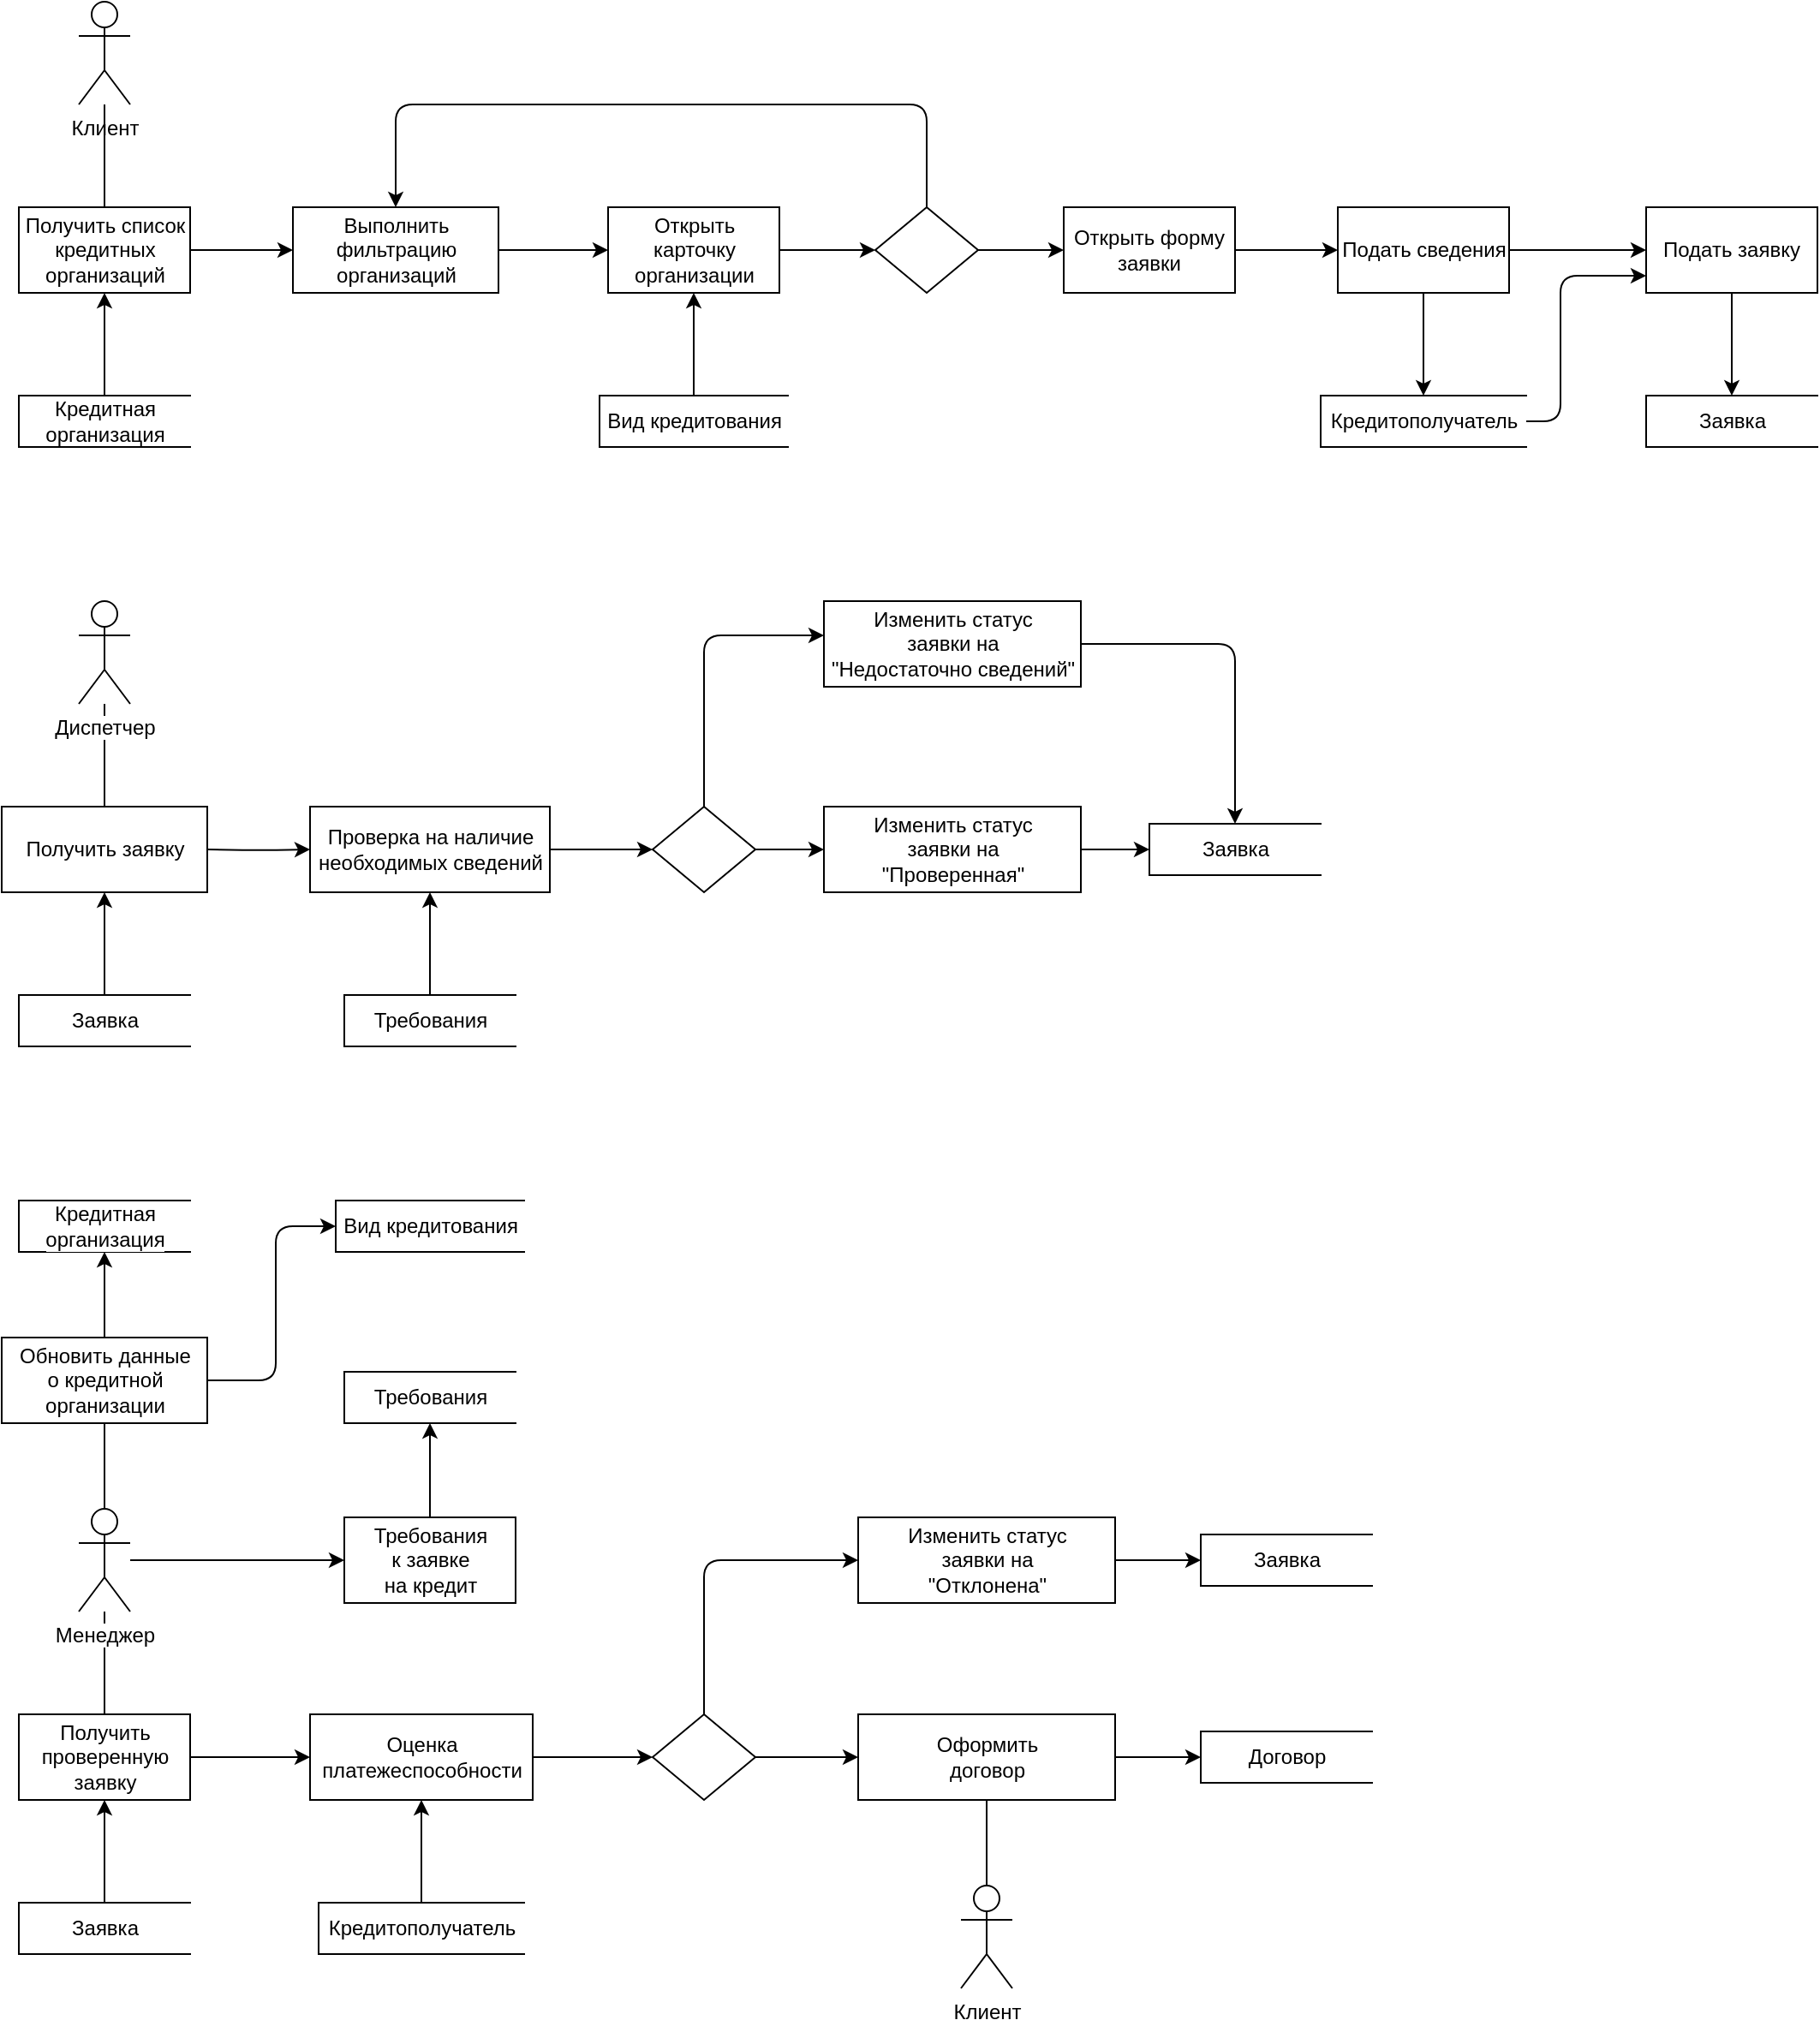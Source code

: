 <mxfile version="15.6.8" type="github">
  <diagram id="7jCEV3gtXmofWcO8c_bA" name="Page-1">
    <mxGraphModel dx="1038" dy="556" grid="1" gridSize="10" guides="1" tooltips="1" connect="1" arrows="1" fold="1" page="1" pageScale="1" pageWidth="1169" pageHeight="827" math="0" shadow="0">
      <root>
        <mxCell id="0" />
        <mxCell id="1" parent="0" />
        <mxCell id="MzWkRPOBSA-DR4fBtqHt-5" style="edgeStyle=orthogonalEdgeStyle;rounded=0;orthogonalLoop=1;jettySize=auto;html=1;endArrow=none;endFill=0;" parent="1" source="MzWkRPOBSA-DR4fBtqHt-1" target="MzWkRPOBSA-DR4fBtqHt-2" edge="1">
          <mxGeometry relative="1" as="geometry" />
        </mxCell>
        <mxCell id="MzWkRPOBSA-DR4fBtqHt-1" value="Клиент" style="shape=umlActor;verticalLabelPosition=bottom;verticalAlign=top;html=1;outlineConnect=0;" parent="1" vertex="1">
          <mxGeometry x="105" y="40" width="30" height="60" as="geometry" />
        </mxCell>
        <mxCell id="MzWkRPOBSA-DR4fBtqHt-8" style="edgeStyle=orthogonalEdgeStyle;rounded=1;orthogonalLoop=1;jettySize=auto;html=1;endArrow=classic;endFill=1;" parent="1" source="MzWkRPOBSA-DR4fBtqHt-2" target="MzWkRPOBSA-DR4fBtqHt-7" edge="1">
          <mxGeometry relative="1" as="geometry" />
        </mxCell>
        <mxCell id="MzWkRPOBSA-DR4fBtqHt-2" value="Получить список&lt;br&gt;кредитных&lt;br&gt;организаций" style="html=1;dashed=0;whitespace=wrap;" parent="1" vertex="1">
          <mxGeometry x="70" y="160" width="100" height="50" as="geometry" />
        </mxCell>
        <mxCell id="MzWkRPOBSA-DR4fBtqHt-6" style="edgeStyle=orthogonalEdgeStyle;rounded=1;orthogonalLoop=1;jettySize=auto;html=1;endArrow=classic;endFill=1;strokeColor=default;labelBackgroundColor=default;fontColor=default;" parent="1" source="MzWkRPOBSA-DR4fBtqHt-3" target="MzWkRPOBSA-DR4fBtqHt-2" edge="1">
          <mxGeometry relative="1" as="geometry" />
        </mxCell>
        <mxCell id="MzWkRPOBSA-DR4fBtqHt-3" value="Кредитная&lt;br&gt;организация" style="html=1;dashed=0;whitespace=wrap;shape=partialRectangle;right=0;" parent="1" vertex="1">
          <mxGeometry x="70" y="270" width="100" height="30" as="geometry" />
        </mxCell>
        <mxCell id="MzWkRPOBSA-DR4fBtqHt-10" style="edgeStyle=orthogonalEdgeStyle;rounded=1;orthogonalLoop=1;jettySize=auto;html=1;endArrow=classic;endFill=1;" parent="1" source="MzWkRPOBSA-DR4fBtqHt-7" target="MzWkRPOBSA-DR4fBtqHt-9" edge="1">
          <mxGeometry relative="1" as="geometry" />
        </mxCell>
        <mxCell id="MzWkRPOBSA-DR4fBtqHt-7" value="Выполнить&lt;br&gt;фильтрацию&lt;br&gt;организаций" style="html=1;dashed=0;whitespace=wrap;" parent="1" vertex="1">
          <mxGeometry x="230" y="160" width="120" height="50" as="geometry" />
        </mxCell>
        <mxCell id="MzWkRPOBSA-DR4fBtqHt-19" style="edgeStyle=orthogonalEdgeStyle;rounded=1;orthogonalLoop=1;jettySize=auto;html=1;endFill=1;endArrow=classic;" parent="1" source="MzWkRPOBSA-DR4fBtqHt-9" target="MzWkRPOBSA-DR4fBtqHt-18" edge="1">
          <mxGeometry relative="1" as="geometry" />
        </mxCell>
        <mxCell id="MzWkRPOBSA-DR4fBtqHt-9" value="Открыть&lt;br&gt;карточку&lt;br&gt;организации" style="html=1;dashed=0;whitespace=wrap;" parent="1" vertex="1">
          <mxGeometry x="414" y="160" width="100" height="50" as="geometry" />
        </mxCell>
        <mxCell id="MzWkRPOBSA-DR4fBtqHt-15" style="rounded=1;orthogonalLoop=1;jettySize=auto;html=1;endArrow=classic;endFill=1;edgeStyle=orthogonalEdgeStyle;strokeColor=default;labelBackgroundColor=default;fontColor=default;" parent="1" source="MzWkRPOBSA-DR4fBtqHt-13" target="MzWkRPOBSA-DR4fBtqHt-9" edge="1">
          <mxGeometry relative="1" as="geometry" />
        </mxCell>
        <mxCell id="MzWkRPOBSA-DR4fBtqHt-13" value="Вид кредитования" style="html=1;dashed=0;whitespace=wrap;shape=partialRectangle;right=0;" parent="1" vertex="1">
          <mxGeometry x="409" y="270" width="110" height="30" as="geometry" />
        </mxCell>
        <mxCell id="MzWkRPOBSA-DR4fBtqHt-23" style="edgeStyle=orthogonalEdgeStyle;rounded=1;orthogonalLoop=1;jettySize=auto;html=1;endFill=1;startArrow=none;endArrow=classic;" parent="1" source="RfxOitIQ1wXGV1ma2rkV-3" target="MzWkRPOBSA-DR4fBtqHt-21" edge="1">
          <mxGeometry relative="1" as="geometry" />
        </mxCell>
        <mxCell id="RfxOitIQ1wXGV1ma2rkV-1" style="edgeStyle=orthogonalEdgeStyle;rounded=1;orthogonalLoop=1;jettySize=auto;html=1;endArrow=classic;endFill=1;" parent="1" source="MzWkRPOBSA-DR4fBtqHt-18" target="MzWkRPOBSA-DR4fBtqHt-7" edge="1">
          <mxGeometry relative="1" as="geometry">
            <Array as="points">
              <mxPoint x="600" y="100" />
              <mxPoint x="290" y="100" />
            </Array>
          </mxGeometry>
        </mxCell>
        <mxCell id="MzWkRPOBSA-DR4fBtqHt-18" value="" style="shape=rhombus;html=1;dashed=0;whitespace=wrap;perimeter=rhombusPerimeter;" parent="1" vertex="1">
          <mxGeometry x="570" y="160" width="60" height="50" as="geometry" />
        </mxCell>
        <mxCell id="RfxOitIQ1wXGV1ma2rkV-6" value="" style="edgeStyle=orthogonalEdgeStyle;rounded=1;orthogonalLoop=1;jettySize=auto;html=1;endArrow=classic;endFill=1;" parent="1" source="MzWkRPOBSA-DR4fBtqHt-21" target="RfxOitIQ1wXGV1ma2rkV-5" edge="1">
          <mxGeometry relative="1" as="geometry" />
        </mxCell>
        <mxCell id="hcitVitwt_Ul8VR0oAIN-3" style="edgeStyle=orthogonalEdgeStyle;rounded=1;orthogonalLoop=1;jettySize=auto;html=1;strokeColor=default;labelBackgroundColor=default;fontColor=default;" parent="1" source="MzWkRPOBSA-DR4fBtqHt-21" target="hcitVitwt_Ul8VR0oAIN-2" edge="1">
          <mxGeometry relative="1" as="geometry" />
        </mxCell>
        <mxCell id="MzWkRPOBSA-DR4fBtqHt-21" value="Подать сведения" style="html=1;dashed=0;whitespace=wrap;" parent="1" vertex="1">
          <mxGeometry x="840" y="160" width="100" height="50" as="geometry" />
        </mxCell>
        <mxCell id="RfxOitIQ1wXGV1ma2rkV-3" value="Открыть форму заявки" style="rounded=0;whiteSpace=wrap;html=1;" parent="1" vertex="1">
          <mxGeometry x="680" y="160" width="100" height="50" as="geometry" />
        </mxCell>
        <mxCell id="RfxOitIQ1wXGV1ma2rkV-4" value="" style="edgeStyle=orthogonalEdgeStyle;rounded=1;orthogonalLoop=1;jettySize=auto;html=1;endFill=1;endArrow=classic;" parent="1" source="MzWkRPOBSA-DR4fBtqHt-18" target="RfxOitIQ1wXGV1ma2rkV-3" edge="1">
          <mxGeometry relative="1" as="geometry">
            <mxPoint x="630" y="185" as="sourcePoint" />
            <mxPoint x="840" y="185" as="targetPoint" />
          </mxGeometry>
        </mxCell>
        <mxCell id="RfxOitIQ1wXGV1ma2rkV-14" style="rounded=1;orthogonalLoop=1;jettySize=auto;html=1;strokeColor=default;labelBackgroundColor=default;fontColor=default;" parent="1" source="RfxOitIQ1wXGV1ma2rkV-5" target="RfxOitIQ1wXGV1ma2rkV-12" edge="1">
          <mxGeometry relative="1" as="geometry" />
        </mxCell>
        <mxCell id="RfxOitIQ1wXGV1ma2rkV-5" value="Подать заявку" style="whiteSpace=wrap;html=1;dashed=0;" parent="1" vertex="1">
          <mxGeometry x="1020" y="160" width="100" height="50" as="geometry" />
        </mxCell>
        <mxCell id="RfxOitIQ1wXGV1ma2rkV-10" value="" style="edgeStyle=orthogonalEdgeStyle;rounded=0;orthogonalLoop=1;jettySize=auto;html=1;endArrow=none;endFill=0;strokeColor=default;labelBackgroundColor=default;fontColor=default;" parent="1" source="RfxOitIQ1wXGV1ma2rkV-7" edge="1">
          <mxGeometry relative="1" as="geometry">
            <mxPoint x="120" y="510" as="targetPoint" />
          </mxGeometry>
        </mxCell>
        <mxCell id="RfxOitIQ1wXGV1ma2rkV-7" value="Диспетчер" style="shape=umlActor;verticalLabelPosition=bottom;verticalAlign=top;html=1;outlineConnect=0;strokeColor=default;labelBackgroundColor=default;fontColor=default;" parent="1" vertex="1">
          <mxGeometry x="105" y="390" width="30" height="60" as="geometry" />
        </mxCell>
        <mxCell id="RfxOitIQ1wXGV1ma2rkV-12" value="Заявка" style="html=1;dashed=0;whitespace=wrap;shape=partialRectangle;right=0;" parent="1" vertex="1">
          <mxGeometry x="1020" y="270" width="100" height="30" as="geometry" />
        </mxCell>
        <mxCell id="RfxOitIQ1wXGV1ma2rkV-18" style="edgeStyle=orthogonalEdgeStyle;rounded=1;orthogonalLoop=1;jettySize=auto;html=1;endArrow=classic;endFill=1;strokeColor=default;labelBackgroundColor=default;fontColor=default;" parent="1" target="RfxOitIQ1wXGV1ma2rkV-17" edge="1">
          <mxGeometry relative="1" as="geometry">
            <mxPoint x="180" y="535" as="sourcePoint" />
          </mxGeometry>
        </mxCell>
        <mxCell id="RfxOitIQ1wXGV1ma2rkV-13" value="Получить заявку" style="html=1;dashed=0;whitespace=wrap;" parent="1" vertex="1">
          <mxGeometry x="60" y="510" width="120" height="50" as="geometry" />
        </mxCell>
        <mxCell id="RfxOitIQ1wXGV1ma2rkV-16" style="edgeStyle=orthogonalEdgeStyle;rounded=1;orthogonalLoop=1;jettySize=auto;html=1;strokeColor=default;labelBackgroundColor=default;fontColor=default;" parent="1" source="RfxOitIQ1wXGV1ma2rkV-15" edge="1">
          <mxGeometry relative="1" as="geometry">
            <mxPoint x="120" y="560" as="targetPoint" />
          </mxGeometry>
        </mxCell>
        <mxCell id="RfxOitIQ1wXGV1ma2rkV-15" value="Заявка" style="html=1;dashed=0;whitespace=wrap;shape=partialRectangle;right=0;strokeColor=default;labelBackgroundColor=default;fontColor=default;" parent="1" vertex="1">
          <mxGeometry x="70" y="620" width="100" height="30" as="geometry" />
        </mxCell>
        <mxCell id="RfxOitIQ1wXGV1ma2rkV-20" style="edgeStyle=orthogonalEdgeStyle;rounded=1;orthogonalLoop=1;jettySize=auto;html=1;endArrow=classic;endFill=1;strokeColor=default;labelBackgroundColor=default;fontColor=default;" parent="1" source="RfxOitIQ1wXGV1ma2rkV-17" target="RfxOitIQ1wXGV1ma2rkV-19" edge="1">
          <mxGeometry relative="1" as="geometry" />
        </mxCell>
        <mxCell id="RfxOitIQ1wXGV1ma2rkV-17" value="Проверка на наличие&lt;br&gt;необходимых сведений" style="html=1;dashed=0;whitespace=wrap;strokeColor=default;labelBackgroundColor=default;fontColor=default;" parent="1" vertex="1">
          <mxGeometry x="240" y="510" width="140" height="50" as="geometry" />
        </mxCell>
        <mxCell id="RfxOitIQ1wXGV1ma2rkV-21" style="edgeStyle=orthogonalEdgeStyle;rounded=1;orthogonalLoop=1;jettySize=auto;html=1;endArrow=classic;endFill=1;strokeColor=default;labelBackgroundColor=default;fontColor=default;" parent="1" source="RfxOitIQ1wXGV1ma2rkV-19" target="3tb_dfGw5PMD62X0ityG-1" edge="1">
          <mxGeometry relative="1" as="geometry">
            <Array as="points">
              <mxPoint x="470" y="410" />
            </Array>
            <mxPoint x="580" y="410" as="targetPoint" />
          </mxGeometry>
        </mxCell>
        <mxCell id="RfxOitIQ1wXGV1ma2rkV-23" style="edgeStyle=orthogonalEdgeStyle;rounded=1;orthogonalLoop=1;jettySize=auto;html=1;endArrow=classic;endFill=1;strokeColor=default;labelBackgroundColor=default;fontColor=default;" parent="1" source="RfxOitIQ1wXGV1ma2rkV-19" target="RfxOitIQ1wXGV1ma2rkV-22" edge="1">
          <mxGeometry relative="1" as="geometry" />
        </mxCell>
        <mxCell id="RfxOitIQ1wXGV1ma2rkV-19" value="" style="shape=rhombus;html=1;dashed=0;whitespace=wrap;perimeter=rhombusPerimeter;strokeColor=default;labelBackgroundColor=default;fontColor=default;" parent="1" vertex="1">
          <mxGeometry x="440" y="510" width="60" height="50" as="geometry" />
        </mxCell>
        <mxCell id="RfxOitIQ1wXGV1ma2rkV-25" style="edgeStyle=orthogonalEdgeStyle;rounded=1;orthogonalLoop=1;jettySize=auto;html=1;strokeColor=default;labelBackgroundColor=default;fontColor=default;" parent="1" source="RfxOitIQ1wXGV1ma2rkV-22" target="RfxOitIQ1wXGV1ma2rkV-24" edge="1">
          <mxGeometry relative="1" as="geometry" />
        </mxCell>
        <mxCell id="RfxOitIQ1wXGV1ma2rkV-22" value="Изменить статус&lt;br&gt;заявки на&lt;br&gt;&quot;Проверенная&quot;" style="html=1;dashed=0;whitespace=wrap;strokeColor=default;labelBackgroundColor=default;fontColor=default;" parent="1" vertex="1">
          <mxGeometry x="540" y="510" width="150" height="50" as="geometry" />
        </mxCell>
        <mxCell id="RfxOitIQ1wXGV1ma2rkV-24" value="Заявка" style="html=1;dashed=0;whitespace=wrap;shape=partialRectangle;right=0;strokeColor=default;labelBackgroundColor=default;fontColor=default;" parent="1" vertex="1">
          <mxGeometry x="730" y="520" width="100" height="30" as="geometry" />
        </mxCell>
        <mxCell id="RfxOitIQ1wXGV1ma2rkV-30" style="edgeStyle=orthogonalEdgeStyle;rounded=0;orthogonalLoop=1;jettySize=auto;html=1;endArrow=none;endFill=0;strokeColor=default;labelBackgroundColor=default;fontColor=default;" parent="1" source="RfxOitIQ1wXGV1ma2rkV-26" target="RfxOitIQ1wXGV1ma2rkV-27" edge="1">
          <mxGeometry relative="1" as="geometry" />
        </mxCell>
        <mxCell id="hcitVitwt_Ul8VR0oAIN-11" value="" style="edgeStyle=orthogonalEdgeStyle;rounded=0;orthogonalLoop=1;jettySize=auto;html=1;strokeColor=default;labelBackgroundColor=default;fontColor=default;" parent="1" source="RfxOitIQ1wXGV1ma2rkV-26" target="pGxzcwg39qCcAhBh0YZc-3" edge="1">
          <mxGeometry relative="1" as="geometry">
            <mxPoint x="250" y="930" as="targetPoint" />
          </mxGeometry>
        </mxCell>
        <mxCell id="pGxzcwg39qCcAhBh0YZc-5" style="edgeStyle=orthogonalEdgeStyle;rounded=0;orthogonalLoop=1;jettySize=auto;html=1;endArrow=none;endFill=0;strokeColor=default;labelBackgroundColor=default;fontColor=default;" parent="1" source="RfxOitIQ1wXGV1ma2rkV-26" target="pGxzcwg39qCcAhBh0YZc-4" edge="1">
          <mxGeometry relative="1" as="geometry" />
        </mxCell>
        <mxCell id="RfxOitIQ1wXGV1ma2rkV-26" value="Менеджер" style="shape=umlActor;verticalLabelPosition=bottom;verticalAlign=top;html=1;outlineConnect=0;strokeColor=default;labelBackgroundColor=default;fontColor=default;" parent="1" vertex="1">
          <mxGeometry x="105" y="920" width="30" height="60" as="geometry" />
        </mxCell>
        <mxCell id="RfxOitIQ1wXGV1ma2rkV-33" style="edgeStyle=orthogonalEdgeStyle;rounded=1;orthogonalLoop=1;jettySize=auto;html=1;endArrow=classic;endFill=1;strokeColor=default;labelBackgroundColor=default;fontColor=default;" parent="1" source="RfxOitIQ1wXGV1ma2rkV-27" target="RfxOitIQ1wXGV1ma2rkV-32" edge="1">
          <mxGeometry relative="1" as="geometry" />
        </mxCell>
        <mxCell id="RfxOitIQ1wXGV1ma2rkV-27" value="Получить&lt;br&gt;проверенную&lt;br&gt;заявку" style="html=1;dashed=0;whitespace=wrap;strokeColor=default;labelBackgroundColor=default;fontColor=default;" parent="1" vertex="1">
          <mxGeometry x="70" y="1040" width="100" height="50" as="geometry" />
        </mxCell>
        <mxCell id="RfxOitIQ1wXGV1ma2rkV-29" style="edgeStyle=orthogonalEdgeStyle;rounded=1;orthogonalLoop=1;jettySize=auto;html=1;strokeColor=default;labelBackgroundColor=default;fontColor=default;" parent="1" source="RfxOitIQ1wXGV1ma2rkV-28" target="RfxOitIQ1wXGV1ma2rkV-27" edge="1">
          <mxGeometry relative="1" as="geometry" />
        </mxCell>
        <mxCell id="RfxOitIQ1wXGV1ma2rkV-28" value="Заявка" style="html=1;dashed=0;whitespace=wrap;shape=partialRectangle;right=0;strokeColor=default;labelBackgroundColor=default;fontColor=default;" parent="1" vertex="1">
          <mxGeometry x="70" y="1150" width="100" height="30" as="geometry" />
        </mxCell>
        <mxCell id="RfxOitIQ1wXGV1ma2rkV-36" style="edgeStyle=orthogonalEdgeStyle;rounded=1;orthogonalLoop=1;jettySize=auto;html=1;endArrow=classic;endFill=1;strokeColor=default;labelBackgroundColor=default;fontColor=default;" parent="1" source="RfxOitIQ1wXGV1ma2rkV-32" target="RfxOitIQ1wXGV1ma2rkV-35" edge="1">
          <mxGeometry relative="1" as="geometry" />
        </mxCell>
        <mxCell id="RfxOitIQ1wXGV1ma2rkV-32" value="Оценка&lt;br&gt;платежеспособности" style="html=1;dashed=0;whitespace=wrap;strokeColor=default;labelBackgroundColor=default;fontColor=default;" parent="1" vertex="1">
          <mxGeometry x="240" y="1040" width="130" height="50" as="geometry" />
        </mxCell>
        <mxCell id="RfxOitIQ1wXGV1ma2rkV-37" style="edgeStyle=orthogonalEdgeStyle;rounded=1;orthogonalLoop=1;jettySize=auto;html=1;endArrow=classic;endFill=1;strokeColor=default;labelBackgroundColor=default;fontColor=default;" parent="1" source="RfxOitIQ1wXGV1ma2rkV-35" target="CljKRKaU1oMMU3uU8Mmv-1" edge="1">
          <mxGeometry relative="1" as="geometry">
            <Array as="points">
              <mxPoint x="470" y="950" />
            </Array>
            <mxPoint x="560" y="950" as="targetPoint" />
          </mxGeometry>
        </mxCell>
        <mxCell id="RfxOitIQ1wXGV1ma2rkV-39" style="edgeStyle=orthogonalEdgeStyle;rounded=1;orthogonalLoop=1;jettySize=auto;html=1;endArrow=classic;endFill=1;strokeColor=default;labelBackgroundColor=default;fontColor=default;" parent="1" source="RfxOitIQ1wXGV1ma2rkV-35" target="RfxOitIQ1wXGV1ma2rkV-38" edge="1">
          <mxGeometry relative="1" as="geometry" />
        </mxCell>
        <mxCell id="RfxOitIQ1wXGV1ma2rkV-35" value="" style="shape=rhombus;html=1;dashed=0;whitespace=wrap;perimeter=rhombusPerimeter;strokeColor=default;labelBackgroundColor=default;fontColor=default;" parent="1" vertex="1">
          <mxGeometry x="440" y="1040" width="60" height="50" as="geometry" />
        </mxCell>
        <mxCell id="CljKRKaU1oMMU3uU8Mmv-7" style="edgeStyle=orthogonalEdgeStyle;rounded=1;orthogonalLoop=1;jettySize=auto;html=1;strokeColor=default;labelBackgroundColor=default;fontColor=default;" parent="1" source="RfxOitIQ1wXGV1ma2rkV-38" target="CljKRKaU1oMMU3uU8Mmv-6" edge="1">
          <mxGeometry relative="1" as="geometry" />
        </mxCell>
        <mxCell id="RfxOitIQ1wXGV1ma2rkV-38" value="Оформить&lt;br&gt;договор" style="html=1;dashed=0;whitespace=wrap;strokeColor=default;labelBackgroundColor=default;fontColor=default;" parent="1" vertex="1">
          <mxGeometry x="560" y="1040" width="150" height="50" as="geometry" />
        </mxCell>
        <mxCell id="RfxOitIQ1wXGV1ma2rkV-41" style="edgeStyle=orthogonalEdgeStyle;rounded=0;orthogonalLoop=1;jettySize=auto;html=1;endArrow=none;endFill=0;strokeColor=default;labelBackgroundColor=default;fontColor=default;" parent="1" source="RfxOitIQ1wXGV1ma2rkV-40" target="RfxOitIQ1wXGV1ma2rkV-38" edge="1">
          <mxGeometry relative="1" as="geometry" />
        </mxCell>
        <mxCell id="RfxOitIQ1wXGV1ma2rkV-40" value="Клиент" style="shape=umlActor;verticalLabelPosition=bottom;verticalAlign=top;html=1;outlineConnect=0;strokeColor=default;labelBackgroundColor=default;fontColor=default;" parent="1" vertex="1">
          <mxGeometry x="620" y="1140" width="30" height="60" as="geometry" />
        </mxCell>
        <mxCell id="hcitVitwt_Ul8VR0oAIN-5" style="edgeStyle=orthogonalEdgeStyle;rounded=1;orthogonalLoop=1;jettySize=auto;html=1;strokeColor=default;labelBackgroundColor=default;fontColor=default;" parent="1" source="hcitVitwt_Ul8VR0oAIN-2" target="RfxOitIQ1wXGV1ma2rkV-5" edge="1">
          <mxGeometry relative="1" as="geometry">
            <Array as="points">
              <mxPoint x="970" y="285" />
              <mxPoint x="970" y="200" />
            </Array>
          </mxGeometry>
        </mxCell>
        <mxCell id="hcitVitwt_Ul8VR0oAIN-2" value="Кредитополучатель" style="html=1;dashed=0;whitespace=wrap;shape=partialRectangle;right=0;" parent="1" vertex="1">
          <mxGeometry x="830" y="270" width="120" height="30" as="geometry" />
        </mxCell>
        <mxCell id="hcitVitwt_Ul8VR0oAIN-8" style="edgeStyle=orthogonalEdgeStyle;rounded=1;orthogonalLoop=1;jettySize=auto;html=1;strokeColor=default;labelBackgroundColor=default;fontColor=default;" parent="1" source="hcitVitwt_Ul8VR0oAIN-7" target="RfxOitIQ1wXGV1ma2rkV-17" edge="1">
          <mxGeometry relative="1" as="geometry" />
        </mxCell>
        <mxCell id="hcitVitwt_Ul8VR0oAIN-7" value="Требования" style="html=1;dashed=0;whitespace=wrap;shape=partialRectangle;right=0;strokeColor=default;labelBackgroundColor=default;fontColor=default;" parent="1" vertex="1">
          <mxGeometry x="260" y="620" width="100" height="30" as="geometry" />
        </mxCell>
        <mxCell id="pGxzcwg39qCcAhBh0YZc-2" style="edgeStyle=orthogonalEdgeStyle;rounded=1;orthogonalLoop=1;jettySize=auto;html=1;strokeColor=default;labelBackgroundColor=default;fontColor=default;" parent="1" source="pGxzcwg39qCcAhBh0YZc-1" target="RfxOitIQ1wXGV1ma2rkV-32" edge="1">
          <mxGeometry relative="1" as="geometry" />
        </mxCell>
        <mxCell id="pGxzcwg39qCcAhBh0YZc-1" value="Кредитополучатель" style="html=1;dashed=0;whitespace=wrap;shape=partialRectangle;right=0;strokeColor=default;labelBackgroundColor=default;fontColor=default;" parent="1" vertex="1">
          <mxGeometry x="245" y="1150" width="120" height="30" as="geometry" />
        </mxCell>
        <mxCell id="pGxzcwg39qCcAhBh0YZc-9" style="edgeStyle=orthogonalEdgeStyle;rounded=1;orthogonalLoop=1;jettySize=auto;html=1;endArrow=classic;endFill=1;strokeColor=default;labelBackgroundColor=default;fontColor=default;" parent="1" source="pGxzcwg39qCcAhBh0YZc-3" target="pGxzcwg39qCcAhBh0YZc-8" edge="1">
          <mxGeometry relative="1" as="geometry" />
        </mxCell>
        <mxCell id="pGxzcwg39qCcAhBh0YZc-3" value="&lt;span&gt;Требования&lt;br&gt;к заявке&lt;br&gt;на кредит&lt;/span&gt;" style="html=1;dashed=0;whitespace=wrap;strokeColor=default;labelBackgroundColor=default;fontColor=default;" parent="1" vertex="1">
          <mxGeometry x="260" y="925" width="100" height="50" as="geometry" />
        </mxCell>
        <mxCell id="pGxzcwg39qCcAhBh0YZc-7" style="edgeStyle=orthogonalEdgeStyle;rounded=1;orthogonalLoop=1;jettySize=auto;html=1;endArrow=classic;endFill=1;strokeColor=default;labelBackgroundColor=default;fontColor=default;" parent="1" source="pGxzcwg39qCcAhBh0YZc-4" target="pGxzcwg39qCcAhBh0YZc-6" edge="1">
          <mxGeometry relative="1" as="geometry" />
        </mxCell>
        <mxCell id="pGxzcwg39qCcAhBh0YZc-11" style="edgeStyle=orthogonalEdgeStyle;rounded=1;orthogonalLoop=1;jettySize=auto;html=1;endArrow=classic;endFill=1;strokeColor=default;labelBackgroundColor=default;fontColor=default;" parent="1" source="pGxzcwg39qCcAhBh0YZc-4" target="pGxzcwg39qCcAhBh0YZc-10" edge="1">
          <mxGeometry relative="1" as="geometry">
            <Array as="points">
              <mxPoint x="220" y="845" />
              <mxPoint x="220" y="755" />
            </Array>
          </mxGeometry>
        </mxCell>
        <mxCell id="pGxzcwg39qCcAhBh0YZc-4" value="Обновить данные&lt;br&gt;о кредитной&lt;br&gt;организации" style="html=1;dashed=0;whitespace=wrap;strokeColor=default;labelBackgroundColor=default;fontColor=default;" parent="1" vertex="1">
          <mxGeometry x="60" y="820" width="120" height="50" as="geometry" />
        </mxCell>
        <mxCell id="pGxzcwg39qCcAhBh0YZc-6" value="Кредитная&lt;br&gt;организация" style="html=1;dashed=0;whitespace=wrap;shape=partialRectangle;right=0;strokeColor=default;labelBackgroundColor=default;fontColor=default;" parent="1" vertex="1">
          <mxGeometry x="70" y="740" width="100" height="30" as="geometry" />
        </mxCell>
        <mxCell id="pGxzcwg39qCcAhBh0YZc-8" value="Требования" style="html=1;dashed=0;whitespace=wrap;shape=partialRectangle;right=0;strokeColor=default;labelBackgroundColor=default;fontColor=default;" parent="1" vertex="1">
          <mxGeometry x="260" y="840" width="100" height="30" as="geometry" />
        </mxCell>
        <mxCell id="pGxzcwg39qCcAhBh0YZc-10" value="Вид кредитования" style="html=1;dashed=0;whitespace=wrap;shape=partialRectangle;right=0;strokeColor=default;labelBackgroundColor=default;fontColor=default;" parent="1" vertex="1">
          <mxGeometry x="255" y="740" width="110" height="30" as="geometry" />
        </mxCell>
        <mxCell id="3tb_dfGw5PMD62X0ityG-2" style="edgeStyle=orthogonalEdgeStyle;rounded=1;orthogonalLoop=1;jettySize=auto;html=1;strokeColor=default;labelBackgroundColor=default;fontColor=default;" parent="1" source="3tb_dfGw5PMD62X0ityG-1" target="RfxOitIQ1wXGV1ma2rkV-24" edge="1">
          <mxGeometry relative="1" as="geometry" />
        </mxCell>
        <mxCell id="3tb_dfGw5PMD62X0ityG-1" value="Изменить статус&lt;br&gt;заявки на&lt;br&gt;&quot;Недостаточно сведений&quot;" style="html=1;dashed=0;whitespace=wrap;strokeColor=default;labelBackgroundColor=default;fontColor=default;" parent="1" vertex="1">
          <mxGeometry x="540" y="390" width="150" height="50" as="geometry" />
        </mxCell>
        <mxCell id="CljKRKaU1oMMU3uU8Mmv-5" style="edgeStyle=orthogonalEdgeStyle;rounded=1;orthogonalLoop=1;jettySize=auto;html=1;strokeColor=default;labelBackgroundColor=default;fontColor=default;" parent="1" source="CljKRKaU1oMMU3uU8Mmv-1" target="CljKRKaU1oMMU3uU8Mmv-4" edge="1">
          <mxGeometry relative="1" as="geometry" />
        </mxCell>
        <mxCell id="CljKRKaU1oMMU3uU8Mmv-1" value="Изменить статус&lt;br&gt;заявки на&lt;br&gt;&quot;Отклонена&quot;" style="html=1;dashed=0;whitespace=wrap;strokeColor=default;labelBackgroundColor=default;fontColor=default;" parent="1" vertex="1">
          <mxGeometry x="560" y="925" width="150" height="50" as="geometry" />
        </mxCell>
        <mxCell id="CljKRKaU1oMMU3uU8Mmv-4" value="Заявка" style="html=1;dashed=0;whitespace=wrap;shape=partialRectangle;right=0;strokeColor=default;labelBackgroundColor=default;fontColor=default;" parent="1" vertex="1">
          <mxGeometry x="760" y="935" width="100" height="30" as="geometry" />
        </mxCell>
        <mxCell id="CljKRKaU1oMMU3uU8Mmv-6" value="Договор" style="html=1;dashed=0;whitespace=wrap;shape=partialRectangle;right=0;strokeColor=default;labelBackgroundColor=default;fontColor=default;" parent="1" vertex="1">
          <mxGeometry x="760" y="1050" width="100" height="30" as="geometry" />
        </mxCell>
      </root>
    </mxGraphModel>
  </diagram>
</mxfile>
